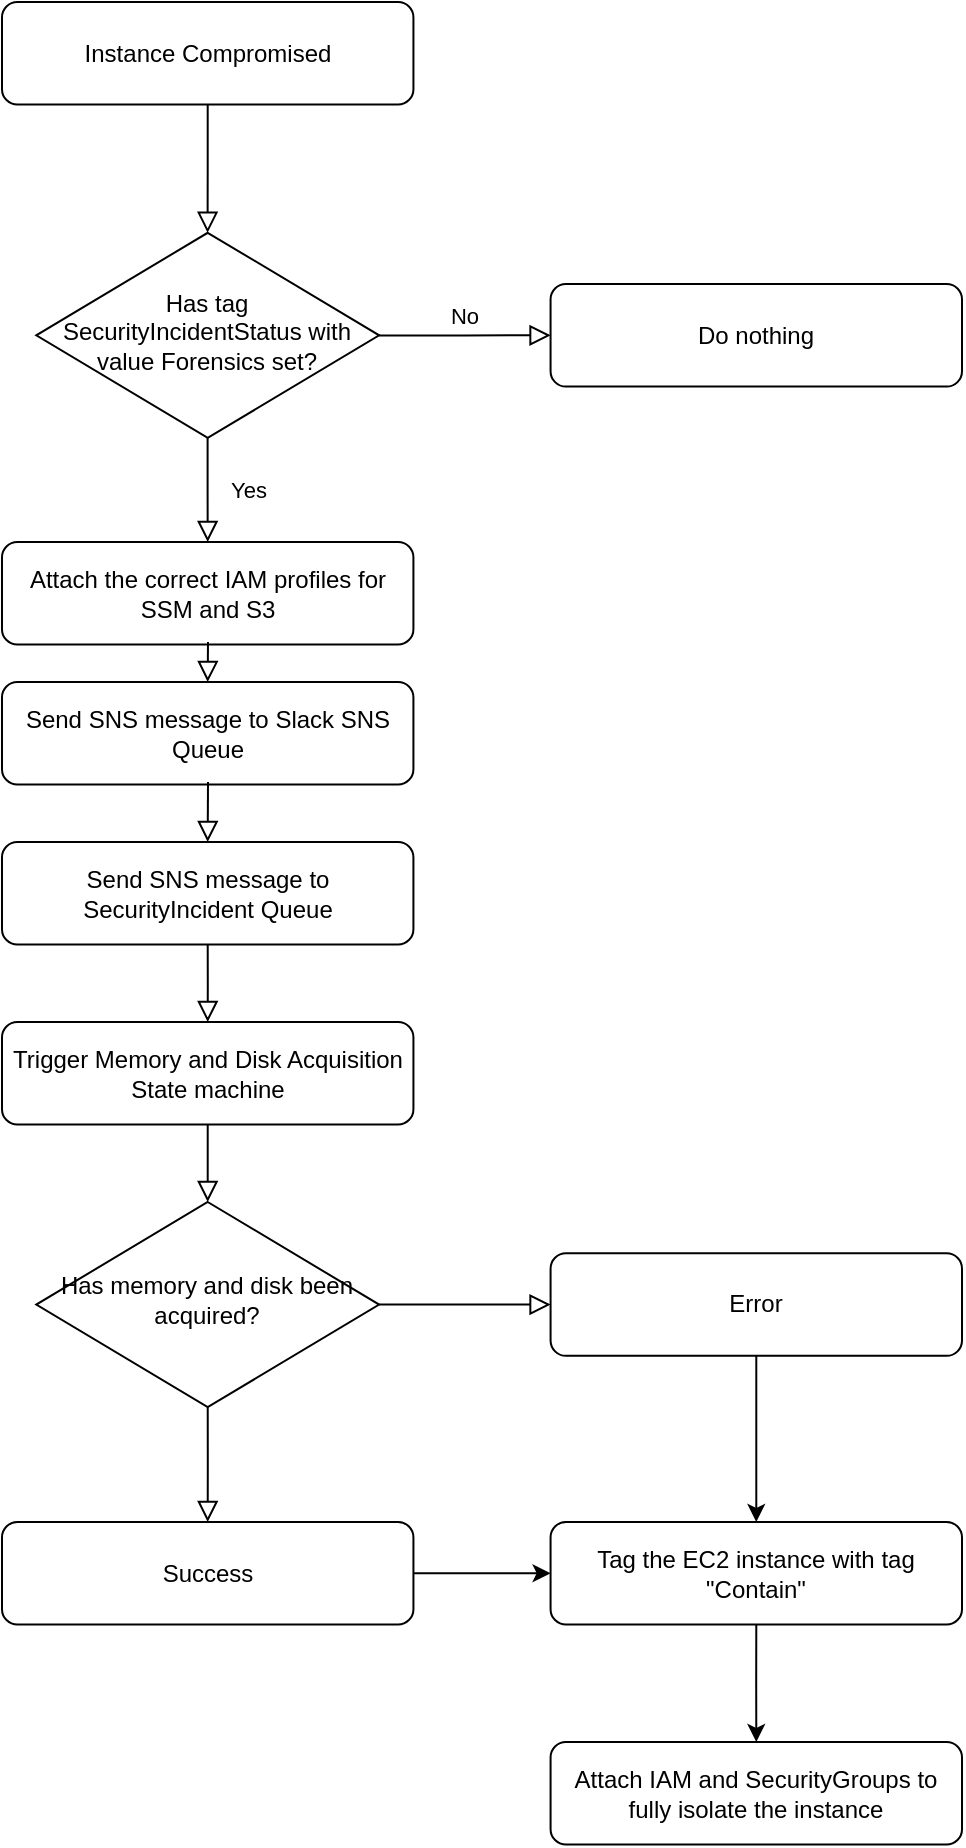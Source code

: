 <mxfile version="15.8.7" type="device"><diagram id="C5RBs43oDa-KdzZeNtuy" name="Page-1"><mxGraphModel dx="2066" dy="1038" grid="1" gridSize="10" guides="1" tooltips="1" connect="1" arrows="1" fold="1" page="1" pageScale="1" pageWidth="827" pageHeight="1169" math="0" shadow="0"><root><mxCell id="WIyWlLk6GJQsqaUBKTNV-0"/><mxCell id="WIyWlLk6GJQsqaUBKTNV-1" parent="WIyWlLk6GJQsqaUBKTNV-0"/><mxCell id="8zUvP7w7GMgt_hQX8gl5-0" value="" style="group" vertex="1" connectable="0" parent="WIyWlLk6GJQsqaUBKTNV-1"><mxGeometry x="170" y="40" width="480" height="500" as="geometry"/></mxCell><mxCell id="WIyWlLk6GJQsqaUBKTNV-3" value="Instance Compromised" style="rounded=1;whiteSpace=wrap;html=1;fontSize=12;glass=0;strokeWidth=1;shadow=0;" parent="8zUvP7w7GMgt_hQX8gl5-0" vertex="1"><mxGeometry width="205.714" height="51.282" as="geometry"/></mxCell><mxCell id="WIyWlLk6GJQsqaUBKTNV-6" value="Has tag SecurityIncidentStatus with value Forensics set?" style="rhombus;whiteSpace=wrap;html=1;shadow=0;fontFamily=Helvetica;fontSize=12;align=center;strokeWidth=1;spacing=6;spacingTop=-4;" parent="8zUvP7w7GMgt_hQX8gl5-0" vertex="1"><mxGeometry x="17.143" y="115.385" width="171.429" height="102.564" as="geometry"/></mxCell><mxCell id="WIyWlLk6GJQsqaUBKTNV-2" value="" style="rounded=0;html=1;jettySize=auto;orthogonalLoop=1;fontSize=11;endArrow=block;endFill=0;endSize=8;strokeWidth=1;shadow=0;labelBackgroundColor=none;edgeStyle=orthogonalEdgeStyle;" parent="8zUvP7w7GMgt_hQX8gl5-0" source="WIyWlLk6GJQsqaUBKTNV-3" target="WIyWlLk6GJQsqaUBKTNV-6" edge="1"><mxGeometry relative="1" as="geometry"/></mxCell><mxCell id="WIyWlLk6GJQsqaUBKTNV-7" value="&lt;div&gt;Do nothing&lt;/div&gt;" style="rounded=1;whiteSpace=wrap;html=1;fontSize=12;glass=0;strokeWidth=1;shadow=0;" parent="8zUvP7w7GMgt_hQX8gl5-0" vertex="1"><mxGeometry x="274.286" y="141.026" width="205.714" height="51.282" as="geometry"/></mxCell><mxCell id="WIyWlLk6GJQsqaUBKTNV-5" value="No" style="edgeStyle=orthogonalEdgeStyle;rounded=0;html=1;jettySize=auto;orthogonalLoop=1;fontSize=11;endArrow=block;endFill=0;endSize=8;strokeWidth=1;shadow=0;labelBackgroundColor=none;" parent="8zUvP7w7GMgt_hQX8gl5-0" source="WIyWlLk6GJQsqaUBKTNV-6" target="WIyWlLk6GJQsqaUBKTNV-7" edge="1"><mxGeometry y="10" relative="1" as="geometry"><mxPoint as="offset"/></mxGeometry></mxCell><mxCell id="WIyWlLk6GJQsqaUBKTNV-11" value="&lt;div&gt;Trigger Memory and Disk Acquisition State machine&lt;/div&gt;" style="rounded=1;whiteSpace=wrap;html=1;fontSize=12;glass=0;strokeWidth=1;shadow=0;" parent="8zUvP7w7GMgt_hQX8gl5-0" vertex="1"><mxGeometry y="509.998" width="205.714" height="51.282" as="geometry"/></mxCell><mxCell id="WIyWlLk6GJQsqaUBKTNV-8" value="" style="rounded=0;html=1;jettySize=auto;orthogonalLoop=1;fontSize=11;endArrow=block;endFill=0;endSize=8;strokeWidth=1;shadow=0;labelBackgroundColor=none;edgeStyle=orthogonalEdgeStyle;exitX=0.5;exitY=1;exitDx=0;exitDy=0;" parent="8zUvP7w7GMgt_hQX8gl5-0" source="WIyWlLk6GJQsqaUBKTNV-12" target="WIyWlLk6GJQsqaUBKTNV-11" edge="1"><mxGeometry x="0.333" y="20" relative="1" as="geometry"><mxPoint as="offset"/><mxPoint x="102.8" y="491.761" as="sourcePoint"/></mxGeometry></mxCell><mxCell id="WIyWlLk6GJQsqaUBKTNV-12" value="Send SNS message to SecurityIncident Queue" style="rounded=1;whiteSpace=wrap;html=1;fontSize=12;glass=0;strokeWidth=1;shadow=0;" parent="8zUvP7w7GMgt_hQX8gl5-0" vertex="1"><mxGeometry x="-0.004" y="420.002" width="205.714" height="51.282" as="geometry"/></mxCell><mxCell id="8zUvP7w7GMgt_hQX8gl5-3" value="Attach the correct IAM profiles for SSM and S3" style="rounded=1;whiteSpace=wrap;html=1;fontSize=12;glass=0;strokeWidth=1;shadow=0;" vertex="1" parent="8zUvP7w7GMgt_hQX8gl5-0"><mxGeometry x="-0.004" y="270.002" width="205.714" height="51.282" as="geometry"/></mxCell><mxCell id="WIyWlLk6GJQsqaUBKTNV-4" value="Yes" style="rounded=0;html=1;jettySize=auto;orthogonalLoop=1;fontSize=11;endArrow=block;endFill=0;endSize=8;strokeWidth=1;shadow=0;labelBackgroundColor=none;edgeStyle=orthogonalEdgeStyle;" parent="8zUvP7w7GMgt_hQX8gl5-0" source="WIyWlLk6GJQsqaUBKTNV-6" target="8zUvP7w7GMgt_hQX8gl5-3" edge="1"><mxGeometry y="20" relative="1" as="geometry"><mxPoint as="offset"/><mxPoint x="102.857" y="269.231" as="targetPoint"/></mxGeometry></mxCell><mxCell id="8zUvP7w7GMgt_hQX8gl5-19" value="Send SNS message to Slack SNS Queue" style="rounded=1;whiteSpace=wrap;html=1;fontSize=12;glass=0;strokeWidth=1;shadow=0;" vertex="1" parent="8zUvP7w7GMgt_hQX8gl5-0"><mxGeometry x="-0.004" y="340.002" width="205.714" height="51.282" as="geometry"/></mxCell><mxCell id="8zUvP7w7GMgt_hQX8gl5-2" value="Has memory and disk been acquired?" style="rhombus;whiteSpace=wrap;html=1;shadow=0;fontFamily=Helvetica;fontSize=12;align=center;strokeWidth=1;spacing=6;spacingTop=-4;" vertex="1" parent="WIyWlLk6GJQsqaUBKTNV-1"><mxGeometry x="187.143" y="640.005" width="171.429" height="102.564" as="geometry"/></mxCell><mxCell id="8zUvP7w7GMgt_hQX8gl5-4" value="" style="rounded=0;html=1;jettySize=auto;orthogonalLoop=1;fontSize=11;endArrow=block;endFill=0;endSize=8;strokeWidth=1;shadow=0;labelBackgroundColor=none;edgeStyle=orthogonalEdgeStyle;entryX=0.5;entryY=0;entryDx=0;entryDy=0;" edge="1" parent="WIyWlLk6GJQsqaUBKTNV-1" target="8zUvP7w7GMgt_hQX8gl5-19"><mxGeometry y="20" relative="1" as="geometry"><mxPoint as="offset"/><mxPoint x="273" y="360" as="sourcePoint"/><mxPoint x="282.9" y="320.002" as="targetPoint"/></mxGeometry></mxCell><mxCell id="8zUvP7w7GMgt_hQX8gl5-5" value="" style="rounded=0;html=1;jettySize=auto;orthogonalLoop=1;fontSize=11;endArrow=block;endFill=0;endSize=8;strokeWidth=1;shadow=0;labelBackgroundColor=none;edgeStyle=orthogonalEdgeStyle;exitX=0.5;exitY=1;exitDx=0;exitDy=0;entryX=0.5;entryY=0;entryDx=0;entryDy=0;" edge="1" parent="WIyWlLk6GJQsqaUBKTNV-1" source="WIyWlLk6GJQsqaUBKTNV-11" target="8zUvP7w7GMgt_hQX8gl5-2"><mxGeometry x="0.333" y="20" relative="1" as="geometry"><mxPoint as="offset"/><mxPoint x="282.853" y="471.284" as="sourcePoint"/><mxPoint x="282.9" y="529.998" as="targetPoint"/></mxGeometry></mxCell><mxCell id="8zUvP7w7GMgt_hQX8gl5-16" value="" style="edgeStyle=orthogonalEdgeStyle;rounded=0;orthogonalLoop=1;jettySize=auto;html=1;" edge="1" parent="WIyWlLk6GJQsqaUBKTNV-1" source="8zUvP7w7GMgt_hQX8gl5-6" target="8zUvP7w7GMgt_hQX8gl5-14"><mxGeometry relative="1" as="geometry"/></mxCell><mxCell id="8zUvP7w7GMgt_hQX8gl5-6" value="&lt;div&gt;Success&lt;/div&gt;" style="rounded=1;whiteSpace=wrap;html=1;fontSize=12;glass=0;strokeWidth=1;shadow=0;" vertex="1" parent="WIyWlLk6GJQsqaUBKTNV-1"><mxGeometry x="170" y="799.998" width="205.714" height="51.282" as="geometry"/></mxCell><mxCell id="8zUvP7w7GMgt_hQX8gl5-15" value="" style="edgeStyle=orthogonalEdgeStyle;rounded=0;orthogonalLoop=1;jettySize=auto;html=1;" edge="1" parent="WIyWlLk6GJQsqaUBKTNV-1" source="8zUvP7w7GMgt_hQX8gl5-7" target="8zUvP7w7GMgt_hQX8gl5-14"><mxGeometry relative="1" as="geometry"/></mxCell><mxCell id="8zUvP7w7GMgt_hQX8gl5-7" value="&lt;div&gt;Error&lt;/div&gt;" style="rounded=1;whiteSpace=wrap;html=1;fontSize=12;glass=0;strokeWidth=1;shadow=0;" vertex="1" parent="WIyWlLk6GJQsqaUBKTNV-1"><mxGeometry x="444.29" y="665.648" width="205.714" height="51.282" as="geometry"/></mxCell><mxCell id="8zUvP7w7GMgt_hQX8gl5-9" value="" style="rounded=0;html=1;jettySize=auto;orthogonalLoop=1;fontSize=11;endArrow=block;endFill=0;endSize=8;strokeWidth=1;shadow=0;labelBackgroundColor=none;edgeStyle=orthogonalEdgeStyle;exitX=0.5;exitY=1;exitDx=0;exitDy=0;" edge="1" parent="WIyWlLk6GJQsqaUBKTNV-1" source="8zUvP7w7GMgt_hQX8gl5-2" target="8zUvP7w7GMgt_hQX8gl5-6"><mxGeometry x="0.333" y="20" relative="1" as="geometry"><mxPoint as="offset"/><mxPoint x="282.857" y="581.28" as="sourcePoint"/><mxPoint x="282.857" y="650.005" as="targetPoint"/></mxGeometry></mxCell><mxCell id="8zUvP7w7GMgt_hQX8gl5-10" value="" style="rounded=0;html=1;jettySize=auto;orthogonalLoop=1;fontSize=11;endArrow=block;endFill=0;endSize=8;strokeWidth=1;shadow=0;labelBackgroundColor=none;edgeStyle=orthogonalEdgeStyle;exitX=1;exitY=0.5;exitDx=0;exitDy=0;entryX=0;entryY=0.5;entryDx=0;entryDy=0;" edge="1" parent="WIyWlLk6GJQsqaUBKTNV-1" source="8zUvP7w7GMgt_hQX8gl5-2" target="8zUvP7w7GMgt_hQX8gl5-7"><mxGeometry x="0.333" y="20" relative="1" as="geometry"><mxPoint as="offset"/><mxPoint x="292.857" y="591.28" as="sourcePoint"/><mxPoint x="292.857" y="660.005" as="targetPoint"/></mxGeometry></mxCell><mxCell id="8zUvP7w7GMgt_hQX8gl5-14" value="Tag the EC2 instance with tag &quot;Contain&quot;" style="rounded=1;whiteSpace=wrap;html=1;fontSize=12;glass=0;strokeWidth=1;shadow=0;" vertex="1" parent="WIyWlLk6GJQsqaUBKTNV-1"><mxGeometry x="444.286" y="799.996" width="205.714" height="51.282" as="geometry"/></mxCell><mxCell id="8zUvP7w7GMgt_hQX8gl5-17" value="Attach IAM and SecurityGroups to fully isolate the instance" style="rounded=1;whiteSpace=wrap;html=1;fontSize=12;glass=0;strokeWidth=1;shadow=0;" vertex="1" parent="WIyWlLk6GJQsqaUBKTNV-1"><mxGeometry x="444.29" y="909.998" width="205.714" height="51.282" as="geometry"/></mxCell><mxCell id="8zUvP7w7GMgt_hQX8gl5-18" value="" style="edgeStyle=orthogonalEdgeStyle;rounded=0;orthogonalLoop=1;jettySize=auto;html=1;exitX=0.5;exitY=1;exitDx=0;exitDy=0;" edge="1" parent="WIyWlLk6GJQsqaUBKTNV-1" source="8zUvP7w7GMgt_hQX8gl5-14" target="8zUvP7w7GMgt_hQX8gl5-17"><mxGeometry relative="1" as="geometry"><mxPoint x="557.147" y="726.93" as="sourcePoint"/><mxPoint x="557.147" y="809.996" as="targetPoint"/></mxGeometry></mxCell><mxCell id="8zUvP7w7GMgt_hQX8gl5-21" value="" style="rounded=0;html=1;jettySize=auto;orthogonalLoop=1;fontSize=11;endArrow=block;endFill=0;endSize=8;strokeWidth=1;shadow=0;labelBackgroundColor=none;edgeStyle=orthogonalEdgeStyle;entryX=0.5;entryY=0;entryDx=0;entryDy=0;" edge="1" parent="WIyWlLk6GJQsqaUBKTNV-1" target="WIyWlLk6GJQsqaUBKTNV-12"><mxGeometry y="20" relative="1" as="geometry"><mxPoint as="offset"/><mxPoint x="273" y="430" as="sourcePoint"/><mxPoint x="282.853" y="390.002" as="targetPoint"/></mxGeometry></mxCell></root></mxGraphModel></diagram></mxfile>
